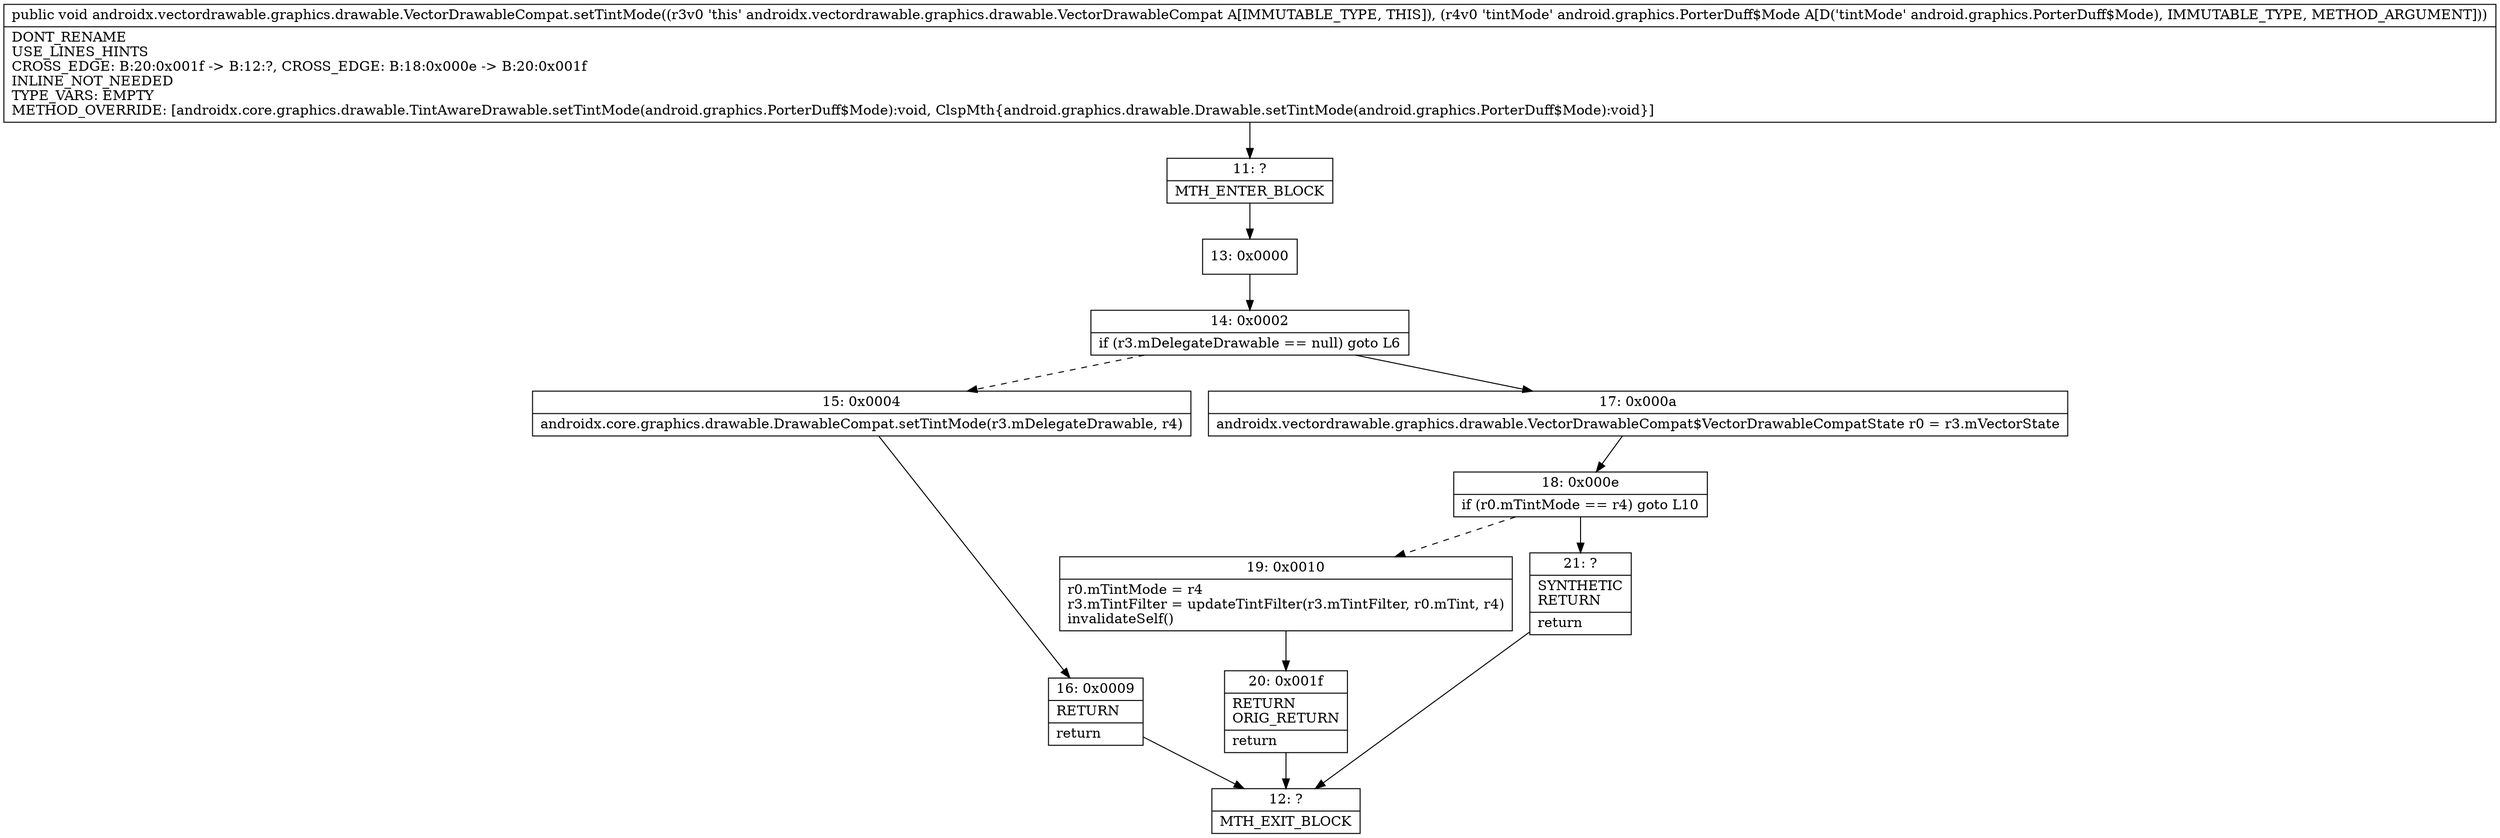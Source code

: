 digraph "CFG forandroidx.vectordrawable.graphics.drawable.VectorDrawableCompat.setTintMode(Landroid\/graphics\/PorterDuff$Mode;)V" {
Node_11 [shape=record,label="{11\:\ ?|MTH_ENTER_BLOCK\l}"];
Node_13 [shape=record,label="{13\:\ 0x0000}"];
Node_14 [shape=record,label="{14\:\ 0x0002|if (r3.mDelegateDrawable == null) goto L6\l}"];
Node_15 [shape=record,label="{15\:\ 0x0004|androidx.core.graphics.drawable.DrawableCompat.setTintMode(r3.mDelegateDrawable, r4)\l}"];
Node_16 [shape=record,label="{16\:\ 0x0009|RETURN\l|return\l}"];
Node_12 [shape=record,label="{12\:\ ?|MTH_EXIT_BLOCK\l}"];
Node_17 [shape=record,label="{17\:\ 0x000a|androidx.vectordrawable.graphics.drawable.VectorDrawableCompat$VectorDrawableCompatState r0 = r3.mVectorState\l}"];
Node_18 [shape=record,label="{18\:\ 0x000e|if (r0.mTintMode == r4) goto L10\l}"];
Node_19 [shape=record,label="{19\:\ 0x0010|r0.mTintMode = r4\lr3.mTintFilter = updateTintFilter(r3.mTintFilter, r0.mTint, r4)\linvalidateSelf()\l}"];
Node_20 [shape=record,label="{20\:\ 0x001f|RETURN\lORIG_RETURN\l|return\l}"];
Node_21 [shape=record,label="{21\:\ ?|SYNTHETIC\lRETURN\l|return\l}"];
MethodNode[shape=record,label="{public void androidx.vectordrawable.graphics.drawable.VectorDrawableCompat.setTintMode((r3v0 'this' androidx.vectordrawable.graphics.drawable.VectorDrawableCompat A[IMMUTABLE_TYPE, THIS]), (r4v0 'tintMode' android.graphics.PorterDuff$Mode A[D('tintMode' android.graphics.PorterDuff$Mode), IMMUTABLE_TYPE, METHOD_ARGUMENT]))  | DONT_RENAME\lUSE_LINES_HINTS\lCROSS_EDGE: B:20:0x001f \-\> B:12:?, CROSS_EDGE: B:18:0x000e \-\> B:20:0x001f\lINLINE_NOT_NEEDED\lTYPE_VARS: EMPTY\lMETHOD_OVERRIDE: [androidx.core.graphics.drawable.TintAwareDrawable.setTintMode(android.graphics.PorterDuff$Mode):void, ClspMth\{android.graphics.drawable.Drawable.setTintMode(android.graphics.PorterDuff$Mode):void\}]\l}"];
MethodNode -> Node_11;Node_11 -> Node_13;
Node_13 -> Node_14;
Node_14 -> Node_15[style=dashed];
Node_14 -> Node_17;
Node_15 -> Node_16;
Node_16 -> Node_12;
Node_17 -> Node_18;
Node_18 -> Node_19[style=dashed];
Node_18 -> Node_21;
Node_19 -> Node_20;
Node_20 -> Node_12;
Node_21 -> Node_12;
}

